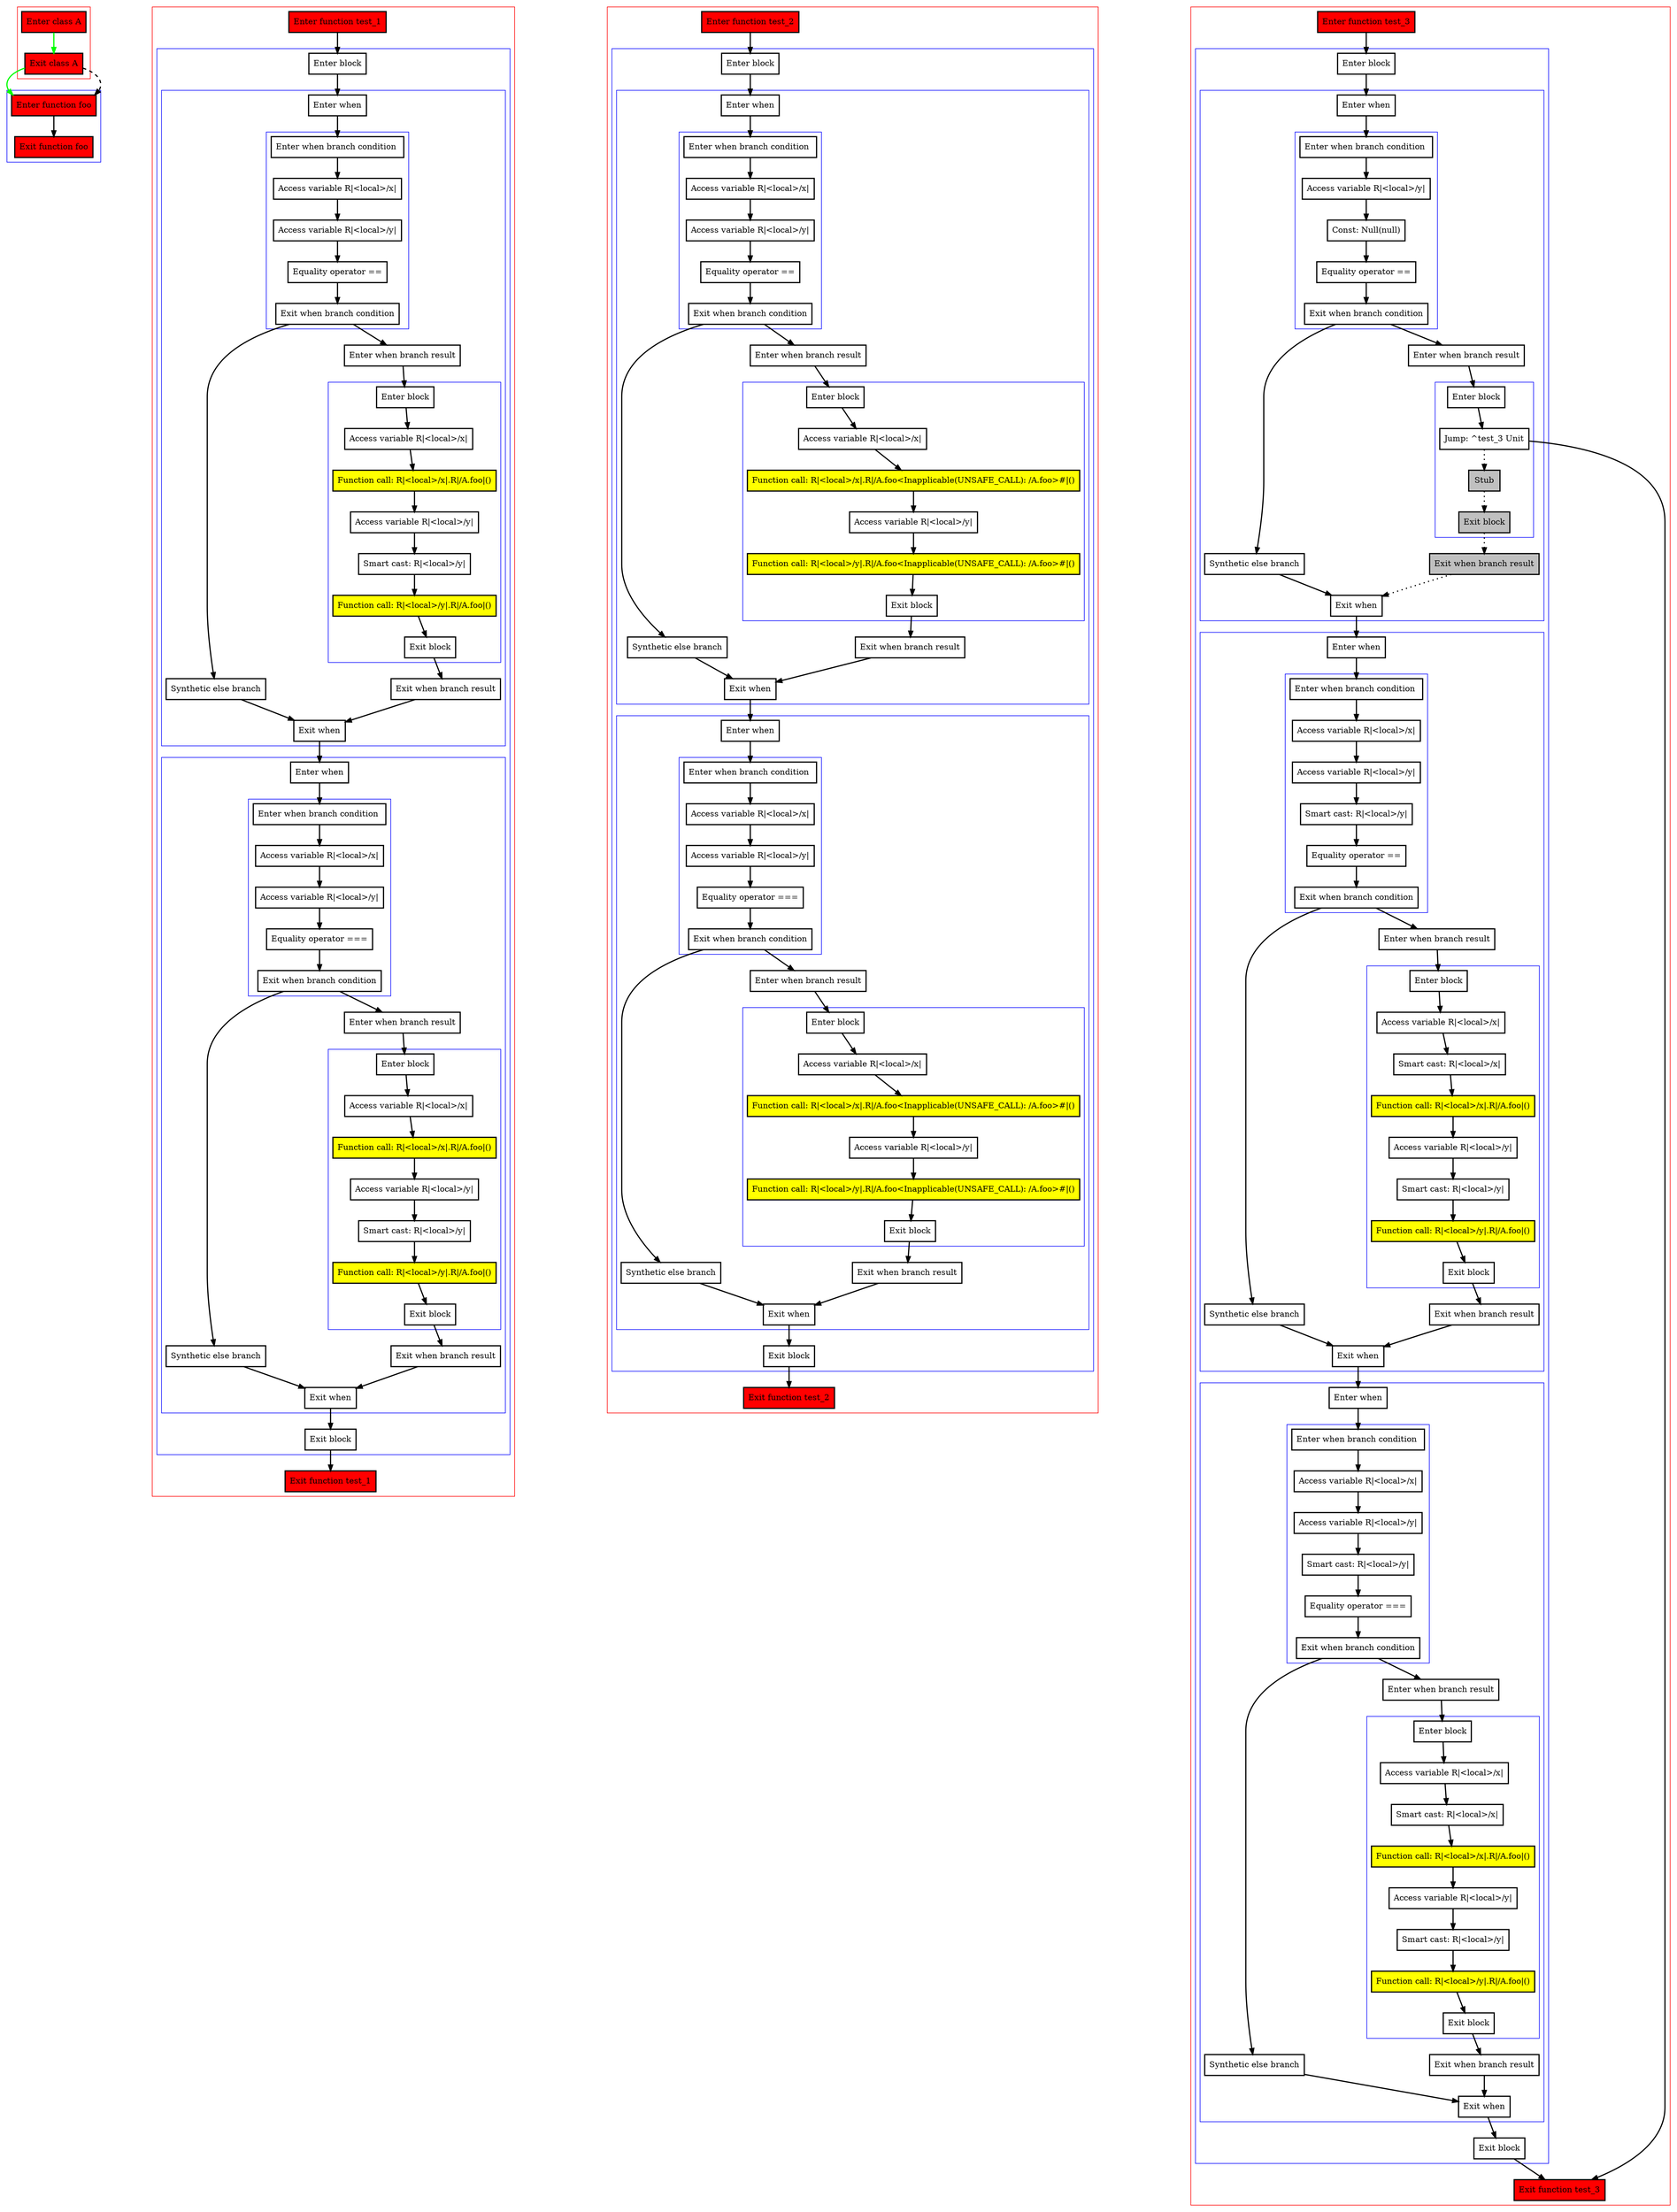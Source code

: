 digraph equalsAndIdentity_kt {
    graph [nodesep=3]
    node [shape=box penwidth=2]
    edge [penwidth=2]

    subgraph cluster_0 {
        color=red
        2 [label="Enter class A" style="filled" fillcolor=red];
        3 [label="Exit class A" style="filled" fillcolor=red];
    }
    subgraph cluster_1 {
        color=blue
        0 [label="Enter function foo" style="filled" fillcolor=red];
        1 [label="Exit function foo" style="filled" fillcolor=red];
    }
    2 -> {3} [color=green];
    3 -> {0} [color=green];
    3 -> {0} [style=dashed];
    0 -> {1};

    subgraph cluster_2 {
        color=red
        4 [label="Enter function test_1" style="filled" fillcolor=red];
        subgraph cluster_3 {
            color=blue
            5 [label="Enter block"];
            subgraph cluster_4 {
                color=blue
                6 [label="Enter when"];
                subgraph cluster_5 {
                    color=blue
                    7 [label="Enter when branch condition "];
                    8 [label="Access variable R|<local>/x|"];
                    9 [label="Access variable R|<local>/y|"];
                    10 [label="Equality operator =="];
                    11 [label="Exit when branch condition"];
                }
                12 [label="Synthetic else branch"];
                13 [label="Enter when branch result"];
                subgraph cluster_6 {
                    color=blue
                    14 [label="Enter block"];
                    15 [label="Access variable R|<local>/x|"];
                    16 [label="Function call: R|<local>/x|.R|/A.foo|()" style="filled" fillcolor=yellow];
                    17 [label="Access variable R|<local>/y|"];
                    18 [label="Smart cast: R|<local>/y|"];
                    19 [label="Function call: R|<local>/y|.R|/A.foo|()" style="filled" fillcolor=yellow];
                    20 [label="Exit block"];
                }
                21 [label="Exit when branch result"];
                22 [label="Exit when"];
            }
            subgraph cluster_7 {
                color=blue
                23 [label="Enter when"];
                subgraph cluster_8 {
                    color=blue
                    24 [label="Enter when branch condition "];
                    25 [label="Access variable R|<local>/x|"];
                    26 [label="Access variable R|<local>/y|"];
                    27 [label="Equality operator ==="];
                    28 [label="Exit when branch condition"];
                }
                29 [label="Synthetic else branch"];
                30 [label="Enter when branch result"];
                subgraph cluster_9 {
                    color=blue
                    31 [label="Enter block"];
                    32 [label="Access variable R|<local>/x|"];
                    33 [label="Function call: R|<local>/x|.R|/A.foo|()" style="filled" fillcolor=yellow];
                    34 [label="Access variable R|<local>/y|"];
                    35 [label="Smart cast: R|<local>/y|"];
                    36 [label="Function call: R|<local>/y|.R|/A.foo|()" style="filled" fillcolor=yellow];
                    37 [label="Exit block"];
                }
                38 [label="Exit when branch result"];
                39 [label="Exit when"];
            }
            40 [label="Exit block"];
        }
        41 [label="Exit function test_1" style="filled" fillcolor=red];
    }
    4 -> {5};
    5 -> {6};
    6 -> {7};
    7 -> {8};
    8 -> {9};
    9 -> {10};
    10 -> {11};
    11 -> {12 13};
    12 -> {22};
    13 -> {14};
    14 -> {15};
    15 -> {16};
    16 -> {17};
    17 -> {18};
    18 -> {19};
    19 -> {20};
    20 -> {21};
    21 -> {22};
    22 -> {23};
    23 -> {24};
    24 -> {25};
    25 -> {26};
    26 -> {27};
    27 -> {28};
    28 -> {29 30};
    29 -> {39};
    30 -> {31};
    31 -> {32};
    32 -> {33};
    33 -> {34};
    34 -> {35};
    35 -> {36};
    36 -> {37};
    37 -> {38};
    38 -> {39};
    39 -> {40};
    40 -> {41};

    subgraph cluster_10 {
        color=red
        42 [label="Enter function test_2" style="filled" fillcolor=red];
        subgraph cluster_11 {
            color=blue
            43 [label="Enter block"];
            subgraph cluster_12 {
                color=blue
                44 [label="Enter when"];
                subgraph cluster_13 {
                    color=blue
                    45 [label="Enter when branch condition "];
                    46 [label="Access variable R|<local>/x|"];
                    47 [label="Access variable R|<local>/y|"];
                    48 [label="Equality operator =="];
                    49 [label="Exit when branch condition"];
                }
                50 [label="Synthetic else branch"];
                51 [label="Enter when branch result"];
                subgraph cluster_14 {
                    color=blue
                    52 [label="Enter block"];
                    53 [label="Access variable R|<local>/x|"];
                    54 [label="Function call: R|<local>/x|.R|/A.foo<Inapplicable(UNSAFE_CALL): /A.foo>#|()" style="filled" fillcolor=yellow];
                    55 [label="Access variable R|<local>/y|"];
                    56 [label="Function call: R|<local>/y|.R|/A.foo<Inapplicable(UNSAFE_CALL): /A.foo>#|()" style="filled" fillcolor=yellow];
                    57 [label="Exit block"];
                }
                58 [label="Exit when branch result"];
                59 [label="Exit when"];
            }
            subgraph cluster_15 {
                color=blue
                60 [label="Enter when"];
                subgraph cluster_16 {
                    color=blue
                    61 [label="Enter when branch condition "];
                    62 [label="Access variable R|<local>/x|"];
                    63 [label="Access variable R|<local>/y|"];
                    64 [label="Equality operator ==="];
                    65 [label="Exit when branch condition"];
                }
                66 [label="Synthetic else branch"];
                67 [label="Enter when branch result"];
                subgraph cluster_17 {
                    color=blue
                    68 [label="Enter block"];
                    69 [label="Access variable R|<local>/x|"];
                    70 [label="Function call: R|<local>/x|.R|/A.foo<Inapplicable(UNSAFE_CALL): /A.foo>#|()" style="filled" fillcolor=yellow];
                    71 [label="Access variable R|<local>/y|"];
                    72 [label="Function call: R|<local>/y|.R|/A.foo<Inapplicable(UNSAFE_CALL): /A.foo>#|()" style="filled" fillcolor=yellow];
                    73 [label="Exit block"];
                }
                74 [label="Exit when branch result"];
                75 [label="Exit when"];
            }
            76 [label="Exit block"];
        }
        77 [label="Exit function test_2" style="filled" fillcolor=red];
    }
    42 -> {43};
    43 -> {44};
    44 -> {45};
    45 -> {46};
    46 -> {47};
    47 -> {48};
    48 -> {49};
    49 -> {50 51};
    50 -> {59};
    51 -> {52};
    52 -> {53};
    53 -> {54};
    54 -> {55};
    55 -> {56};
    56 -> {57};
    57 -> {58};
    58 -> {59};
    59 -> {60};
    60 -> {61};
    61 -> {62};
    62 -> {63};
    63 -> {64};
    64 -> {65};
    65 -> {66 67};
    66 -> {75};
    67 -> {68};
    68 -> {69};
    69 -> {70};
    70 -> {71};
    71 -> {72};
    72 -> {73};
    73 -> {74};
    74 -> {75};
    75 -> {76};
    76 -> {77};

    subgraph cluster_18 {
        color=red
        78 [label="Enter function test_3" style="filled" fillcolor=red];
        subgraph cluster_19 {
            color=blue
            79 [label="Enter block"];
            subgraph cluster_20 {
                color=blue
                80 [label="Enter when"];
                subgraph cluster_21 {
                    color=blue
                    81 [label="Enter when branch condition "];
                    82 [label="Access variable R|<local>/y|"];
                    83 [label="Const: Null(null)"];
                    84 [label="Equality operator =="];
                    85 [label="Exit when branch condition"];
                }
                86 [label="Synthetic else branch"];
                87 [label="Enter when branch result"];
                subgraph cluster_22 {
                    color=blue
                    88 [label="Enter block"];
                    89 [label="Jump: ^test_3 Unit"];
                    90 [label="Stub" style="filled" fillcolor=gray];
                    91 [label="Exit block" style="filled" fillcolor=gray];
                }
                92 [label="Exit when branch result" style="filled" fillcolor=gray];
                93 [label="Exit when"];
            }
            subgraph cluster_23 {
                color=blue
                94 [label="Enter when"];
                subgraph cluster_24 {
                    color=blue
                    95 [label="Enter when branch condition "];
                    96 [label="Access variable R|<local>/x|"];
                    97 [label="Access variable R|<local>/y|"];
                    98 [label="Smart cast: R|<local>/y|"];
                    99 [label="Equality operator =="];
                    100 [label="Exit when branch condition"];
                }
                101 [label="Synthetic else branch"];
                102 [label="Enter when branch result"];
                subgraph cluster_25 {
                    color=blue
                    103 [label="Enter block"];
                    104 [label="Access variable R|<local>/x|"];
                    105 [label="Smart cast: R|<local>/x|"];
                    106 [label="Function call: R|<local>/x|.R|/A.foo|()" style="filled" fillcolor=yellow];
                    107 [label="Access variable R|<local>/y|"];
                    108 [label="Smart cast: R|<local>/y|"];
                    109 [label="Function call: R|<local>/y|.R|/A.foo|()" style="filled" fillcolor=yellow];
                    110 [label="Exit block"];
                }
                111 [label="Exit when branch result"];
                112 [label="Exit when"];
            }
            subgraph cluster_26 {
                color=blue
                113 [label="Enter when"];
                subgraph cluster_27 {
                    color=blue
                    114 [label="Enter when branch condition "];
                    115 [label="Access variable R|<local>/x|"];
                    116 [label="Access variable R|<local>/y|"];
                    117 [label="Smart cast: R|<local>/y|"];
                    118 [label="Equality operator ==="];
                    119 [label="Exit when branch condition"];
                }
                120 [label="Synthetic else branch"];
                121 [label="Enter when branch result"];
                subgraph cluster_28 {
                    color=blue
                    122 [label="Enter block"];
                    123 [label="Access variable R|<local>/x|"];
                    124 [label="Smart cast: R|<local>/x|"];
                    125 [label="Function call: R|<local>/x|.R|/A.foo|()" style="filled" fillcolor=yellow];
                    126 [label="Access variable R|<local>/y|"];
                    127 [label="Smart cast: R|<local>/y|"];
                    128 [label="Function call: R|<local>/y|.R|/A.foo|()" style="filled" fillcolor=yellow];
                    129 [label="Exit block"];
                }
                130 [label="Exit when branch result"];
                131 [label="Exit when"];
            }
            132 [label="Exit block"];
        }
        133 [label="Exit function test_3" style="filled" fillcolor=red];
    }
    78 -> {79};
    79 -> {80};
    80 -> {81};
    81 -> {82};
    82 -> {83};
    83 -> {84};
    84 -> {85};
    85 -> {86 87};
    86 -> {93};
    87 -> {88};
    88 -> {89};
    89 -> {133};
    89 -> {90} [style=dotted];
    90 -> {91} [style=dotted];
    91 -> {92} [style=dotted];
    92 -> {93} [style=dotted];
    93 -> {94};
    94 -> {95};
    95 -> {96};
    96 -> {97};
    97 -> {98};
    98 -> {99};
    99 -> {100};
    100 -> {101 102};
    101 -> {112};
    102 -> {103};
    103 -> {104};
    104 -> {105};
    105 -> {106};
    106 -> {107};
    107 -> {108};
    108 -> {109};
    109 -> {110};
    110 -> {111};
    111 -> {112};
    112 -> {113};
    113 -> {114};
    114 -> {115};
    115 -> {116};
    116 -> {117};
    117 -> {118};
    118 -> {119};
    119 -> {120 121};
    120 -> {131};
    121 -> {122};
    122 -> {123};
    123 -> {124};
    124 -> {125};
    125 -> {126};
    126 -> {127};
    127 -> {128};
    128 -> {129};
    129 -> {130};
    130 -> {131};
    131 -> {132};
    132 -> {133};

}
